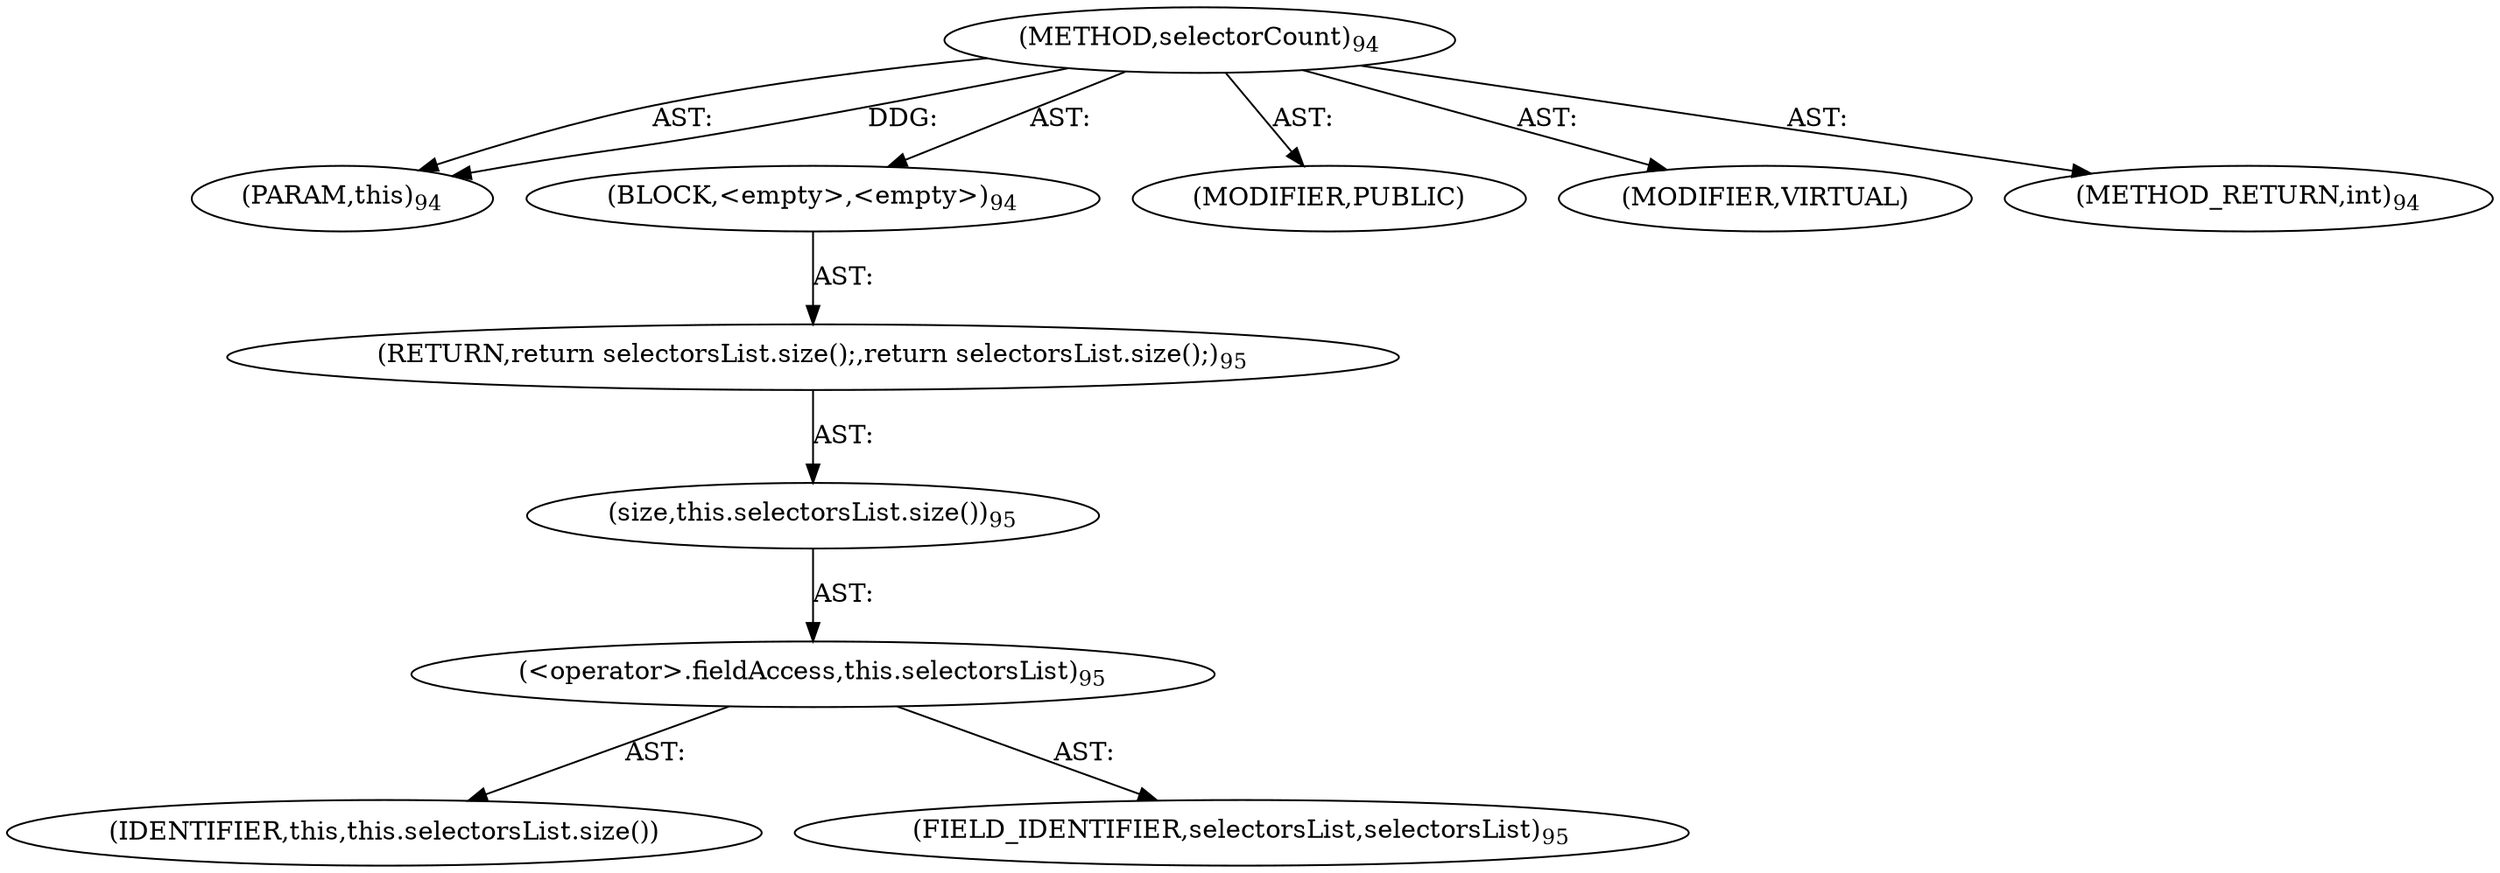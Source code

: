 digraph "selectorCount" {  
"111669149698" [label = <(METHOD,selectorCount)<SUB>94</SUB>> ]
"115964117015" [label = <(PARAM,this)<SUB>94</SUB>> ]
"25769803778" [label = <(BLOCK,&lt;empty&gt;,&lt;empty&gt;)<SUB>94</SUB>> ]
"146028888065" [label = <(RETURN,return selectorsList.size();,return selectorsList.size();)<SUB>95</SUB>> ]
"30064771080" [label = <(size,this.selectorsList.size())<SUB>95</SUB>> ]
"30064771081" [label = <(&lt;operator&gt;.fieldAccess,this.selectorsList)<SUB>95</SUB>> ]
"68719476762" [label = <(IDENTIFIER,this,this.selectorsList.size())> ]
"55834574851" [label = <(FIELD_IDENTIFIER,selectorsList,selectorsList)<SUB>95</SUB>> ]
"133143986181" [label = <(MODIFIER,PUBLIC)> ]
"133143986182" [label = <(MODIFIER,VIRTUAL)> ]
"128849018882" [label = <(METHOD_RETURN,int)<SUB>94</SUB>> ]
  "111669149698" -> "115964117015"  [ label = "AST: "] 
  "111669149698" -> "25769803778"  [ label = "AST: "] 
  "111669149698" -> "133143986181"  [ label = "AST: "] 
  "111669149698" -> "133143986182"  [ label = "AST: "] 
  "111669149698" -> "128849018882"  [ label = "AST: "] 
  "25769803778" -> "146028888065"  [ label = "AST: "] 
  "146028888065" -> "30064771080"  [ label = "AST: "] 
  "30064771080" -> "30064771081"  [ label = "AST: "] 
  "30064771081" -> "68719476762"  [ label = "AST: "] 
  "30064771081" -> "55834574851"  [ label = "AST: "] 
  "111669149698" -> "115964117015"  [ label = "DDG: "] 
}
